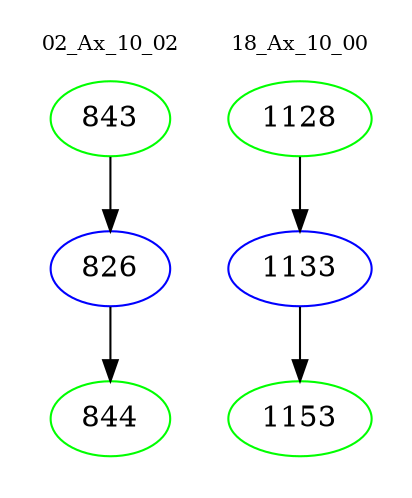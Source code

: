 digraph{
subgraph cluster_0 {
color = white
label = "02_Ax_10_02";
fontsize=10;
T0_843 [label="843", color="green"]
T0_843 -> T0_826 [color="black"]
T0_826 [label="826", color="blue"]
T0_826 -> T0_844 [color="black"]
T0_844 [label="844", color="green"]
}
subgraph cluster_1 {
color = white
label = "18_Ax_10_00";
fontsize=10;
T1_1128 [label="1128", color="green"]
T1_1128 -> T1_1133 [color="black"]
T1_1133 [label="1133", color="blue"]
T1_1133 -> T1_1153 [color="black"]
T1_1153 [label="1153", color="green"]
}
}
